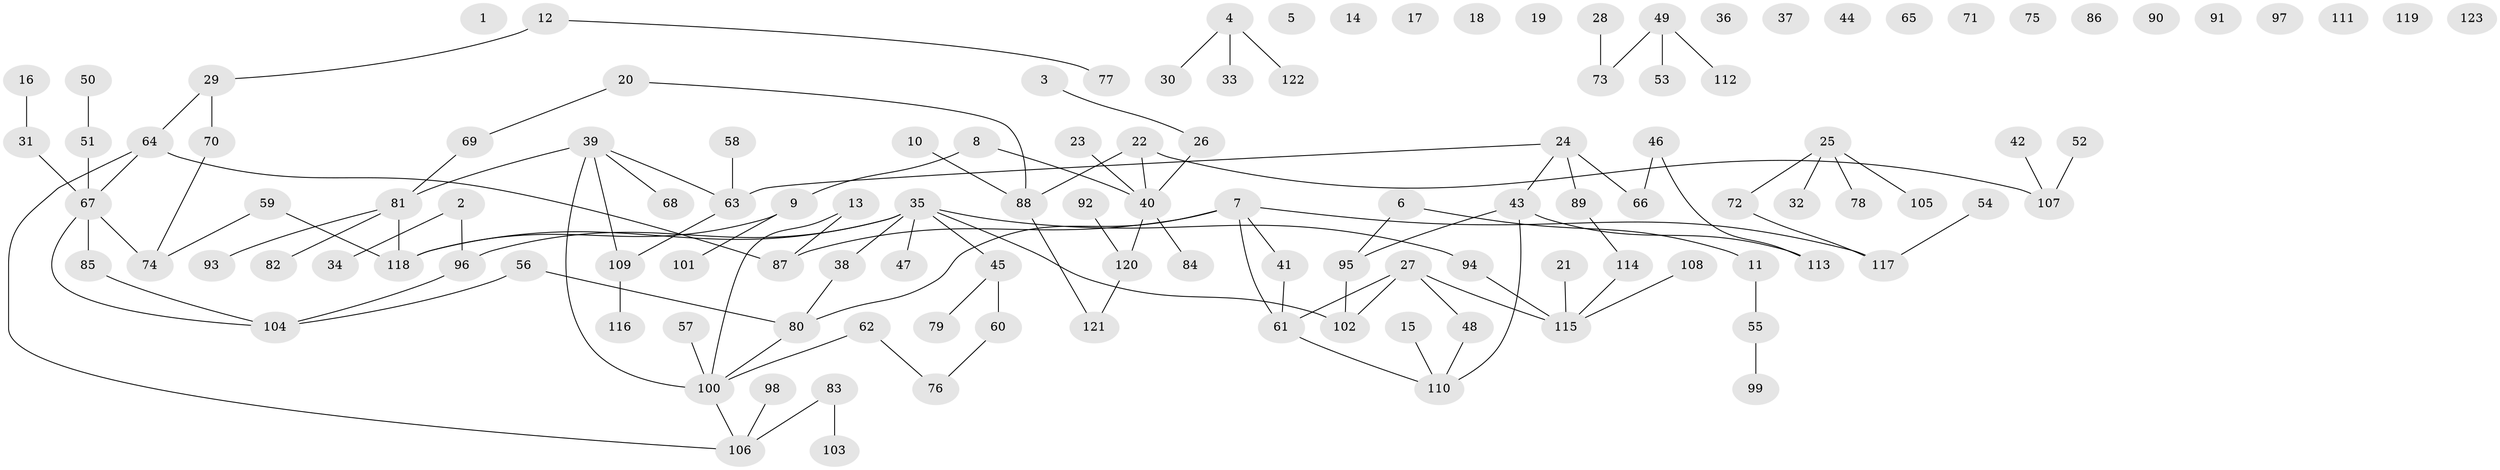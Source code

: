 // Generated by graph-tools (version 1.1) at 2025/39/03/09/25 04:39:35]
// undirected, 123 vertices, 121 edges
graph export_dot {
graph [start="1"]
  node [color=gray90,style=filled];
  1;
  2;
  3;
  4;
  5;
  6;
  7;
  8;
  9;
  10;
  11;
  12;
  13;
  14;
  15;
  16;
  17;
  18;
  19;
  20;
  21;
  22;
  23;
  24;
  25;
  26;
  27;
  28;
  29;
  30;
  31;
  32;
  33;
  34;
  35;
  36;
  37;
  38;
  39;
  40;
  41;
  42;
  43;
  44;
  45;
  46;
  47;
  48;
  49;
  50;
  51;
  52;
  53;
  54;
  55;
  56;
  57;
  58;
  59;
  60;
  61;
  62;
  63;
  64;
  65;
  66;
  67;
  68;
  69;
  70;
  71;
  72;
  73;
  74;
  75;
  76;
  77;
  78;
  79;
  80;
  81;
  82;
  83;
  84;
  85;
  86;
  87;
  88;
  89;
  90;
  91;
  92;
  93;
  94;
  95;
  96;
  97;
  98;
  99;
  100;
  101;
  102;
  103;
  104;
  105;
  106;
  107;
  108;
  109;
  110;
  111;
  112;
  113;
  114;
  115;
  116;
  117;
  118;
  119;
  120;
  121;
  122;
  123;
  2 -- 34;
  2 -- 96;
  3 -- 26;
  4 -- 30;
  4 -- 33;
  4 -- 122;
  6 -- 11;
  6 -- 95;
  7 -- 41;
  7 -- 61;
  7 -- 80;
  7 -- 87;
  7 -- 117;
  8 -- 9;
  8 -- 40;
  9 -- 101;
  9 -- 118;
  10 -- 88;
  11 -- 55;
  12 -- 29;
  12 -- 77;
  13 -- 87;
  13 -- 100;
  15 -- 110;
  16 -- 31;
  20 -- 69;
  20 -- 88;
  21 -- 115;
  22 -- 40;
  22 -- 88;
  22 -- 107;
  23 -- 40;
  24 -- 43;
  24 -- 63;
  24 -- 66;
  24 -- 89;
  25 -- 32;
  25 -- 72;
  25 -- 78;
  25 -- 105;
  26 -- 40;
  27 -- 48;
  27 -- 61;
  27 -- 102;
  27 -- 115;
  28 -- 73;
  29 -- 64;
  29 -- 70;
  31 -- 67;
  35 -- 38;
  35 -- 45;
  35 -- 47;
  35 -- 94;
  35 -- 96;
  35 -- 102;
  35 -- 118;
  38 -- 80;
  39 -- 63;
  39 -- 68;
  39 -- 81;
  39 -- 100;
  39 -- 109;
  40 -- 84;
  40 -- 120;
  41 -- 61;
  42 -- 107;
  43 -- 95;
  43 -- 110;
  43 -- 113;
  45 -- 60;
  45 -- 79;
  46 -- 66;
  46 -- 113;
  48 -- 110;
  49 -- 53;
  49 -- 73;
  49 -- 112;
  50 -- 51;
  51 -- 67;
  52 -- 107;
  54 -- 117;
  55 -- 99;
  56 -- 80;
  56 -- 104;
  57 -- 100;
  58 -- 63;
  59 -- 74;
  59 -- 118;
  60 -- 76;
  61 -- 110;
  62 -- 76;
  62 -- 100;
  63 -- 109;
  64 -- 67;
  64 -- 87;
  64 -- 106;
  67 -- 74;
  67 -- 85;
  67 -- 104;
  69 -- 81;
  70 -- 74;
  72 -- 117;
  80 -- 100;
  81 -- 82;
  81 -- 93;
  81 -- 118;
  83 -- 103;
  83 -- 106;
  85 -- 104;
  88 -- 121;
  89 -- 114;
  92 -- 120;
  94 -- 115;
  95 -- 102;
  96 -- 104;
  98 -- 106;
  100 -- 106;
  108 -- 115;
  109 -- 116;
  114 -- 115;
  120 -- 121;
}
